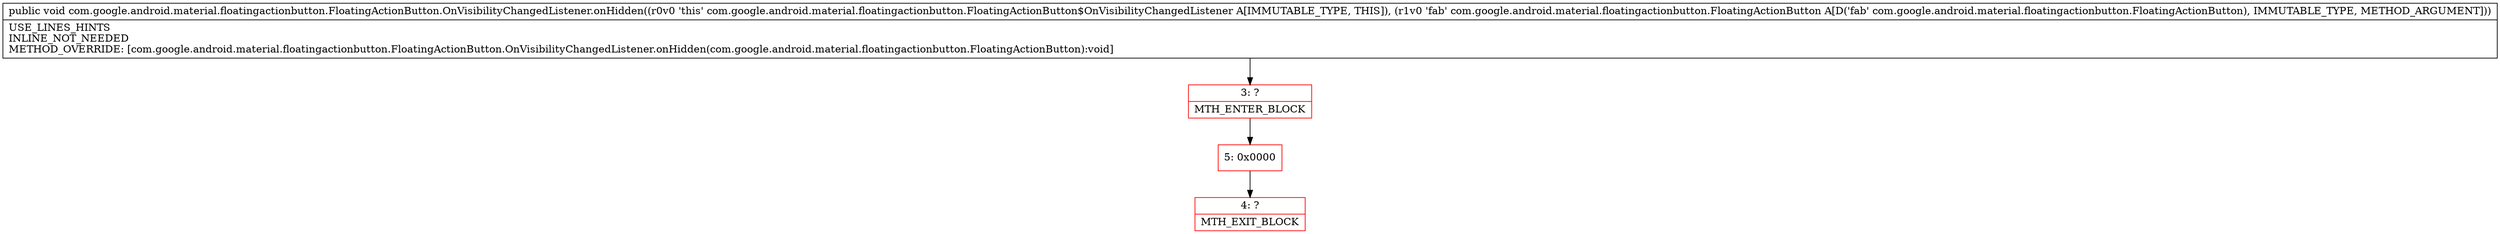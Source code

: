 digraph "CFG forcom.google.android.material.floatingactionbutton.FloatingActionButton.OnVisibilityChangedListener.onHidden(Lcom\/google\/android\/material\/floatingactionbutton\/FloatingActionButton;)V" {
subgraph cluster_Region_509737098 {
label = "R(0)";
node [shape=record,color=blue];
}
Node_3 [shape=record,color=red,label="{3\:\ ?|MTH_ENTER_BLOCK\l}"];
Node_5 [shape=record,color=red,label="{5\:\ 0x0000}"];
Node_4 [shape=record,color=red,label="{4\:\ ?|MTH_EXIT_BLOCK\l}"];
MethodNode[shape=record,label="{public void com.google.android.material.floatingactionbutton.FloatingActionButton.OnVisibilityChangedListener.onHidden((r0v0 'this' com.google.android.material.floatingactionbutton.FloatingActionButton$OnVisibilityChangedListener A[IMMUTABLE_TYPE, THIS]), (r1v0 'fab' com.google.android.material.floatingactionbutton.FloatingActionButton A[D('fab' com.google.android.material.floatingactionbutton.FloatingActionButton), IMMUTABLE_TYPE, METHOD_ARGUMENT]))  | USE_LINES_HINTS\lINLINE_NOT_NEEDED\lMETHOD_OVERRIDE: [com.google.android.material.floatingactionbutton.FloatingActionButton.OnVisibilityChangedListener.onHidden(com.google.android.material.floatingactionbutton.FloatingActionButton):void]\l}"];
MethodNode -> Node_3;Node_3 -> Node_5;
Node_5 -> Node_4;
}

